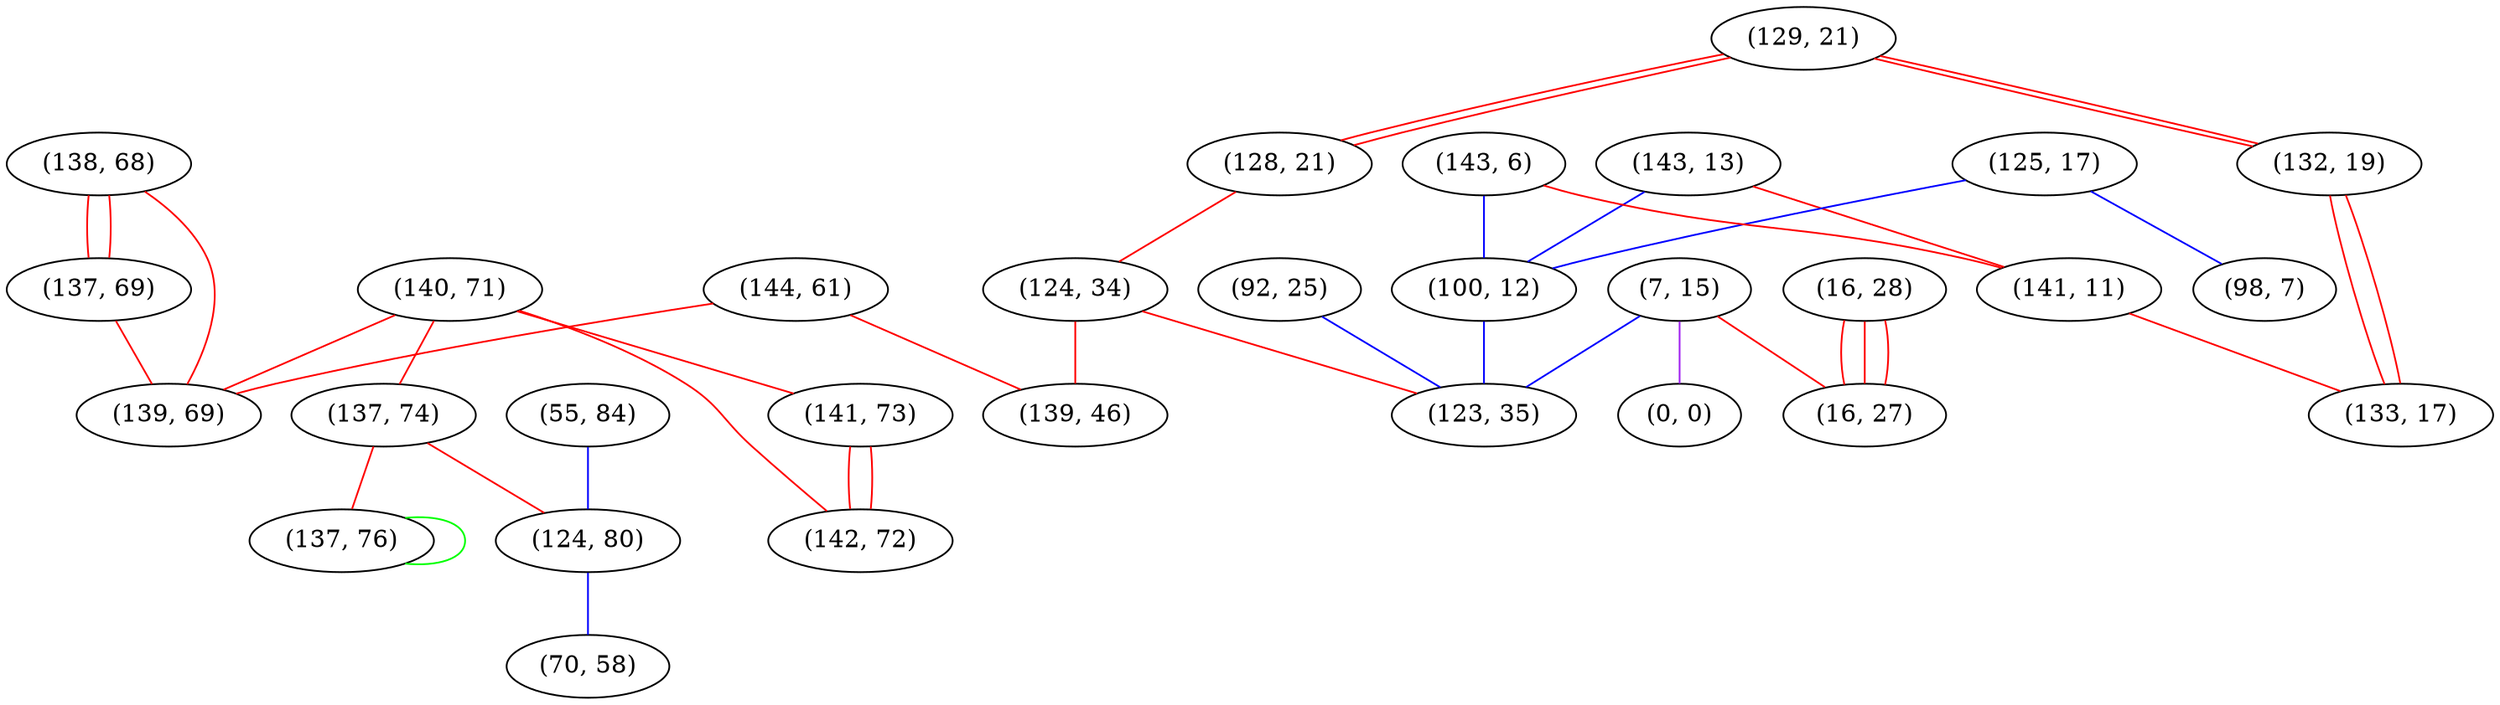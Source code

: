graph "" {
"(129, 21)";
"(143, 13)";
"(138, 68)";
"(140, 71)";
"(144, 61)";
"(16, 28)";
"(137, 74)";
"(125, 17)";
"(128, 21)";
"(7, 15)";
"(132, 19)";
"(143, 6)";
"(55, 84)";
"(124, 34)";
"(139, 46)";
"(141, 73)";
"(92, 25)";
"(142, 72)";
"(137, 76)";
"(141, 11)";
"(98, 7)";
"(0, 0)";
"(133, 17)";
"(137, 69)";
"(139, 69)";
"(124, 80)";
"(16, 27)";
"(100, 12)";
"(70, 58)";
"(123, 35)";
"(129, 21)" -- "(128, 21)"  [color=red, key=0, weight=1];
"(129, 21)" -- "(128, 21)"  [color=red, key=1, weight=1];
"(129, 21)" -- "(132, 19)"  [color=red, key=0, weight=1];
"(129, 21)" -- "(132, 19)"  [color=red, key=1, weight=1];
"(143, 13)" -- "(100, 12)"  [color=blue, key=0, weight=3];
"(143, 13)" -- "(141, 11)"  [color=red, key=0, weight=1];
"(138, 68)" -- "(137, 69)"  [color=red, key=0, weight=1];
"(138, 68)" -- "(137, 69)"  [color=red, key=1, weight=1];
"(138, 68)" -- "(139, 69)"  [color=red, key=0, weight=1];
"(140, 71)" -- "(137, 74)"  [color=red, key=0, weight=1];
"(140, 71)" -- "(141, 73)"  [color=red, key=0, weight=1];
"(140, 71)" -- "(142, 72)"  [color=red, key=0, weight=1];
"(140, 71)" -- "(139, 69)"  [color=red, key=0, weight=1];
"(144, 61)" -- "(139, 46)"  [color=red, key=0, weight=1];
"(144, 61)" -- "(139, 69)"  [color=red, key=0, weight=1];
"(16, 28)" -- "(16, 27)"  [color=red, key=0, weight=1];
"(16, 28)" -- "(16, 27)"  [color=red, key=1, weight=1];
"(16, 28)" -- "(16, 27)"  [color=red, key=2, weight=1];
"(137, 74)" -- "(137, 76)"  [color=red, key=0, weight=1];
"(137, 74)" -- "(124, 80)"  [color=red, key=0, weight=1];
"(125, 17)" -- "(98, 7)"  [color=blue, key=0, weight=3];
"(125, 17)" -- "(100, 12)"  [color=blue, key=0, weight=3];
"(128, 21)" -- "(124, 34)"  [color=red, key=0, weight=1];
"(7, 15)" -- "(16, 27)"  [color=red, key=0, weight=1];
"(7, 15)" -- "(0, 0)"  [color=purple, key=0, weight=4];
"(7, 15)" -- "(123, 35)"  [color=blue, key=0, weight=3];
"(132, 19)" -- "(133, 17)"  [color=red, key=0, weight=1];
"(132, 19)" -- "(133, 17)"  [color=red, key=1, weight=1];
"(143, 6)" -- "(100, 12)"  [color=blue, key=0, weight=3];
"(143, 6)" -- "(141, 11)"  [color=red, key=0, weight=1];
"(55, 84)" -- "(124, 80)"  [color=blue, key=0, weight=3];
"(124, 34)" -- "(123, 35)"  [color=red, key=0, weight=1];
"(124, 34)" -- "(139, 46)"  [color=red, key=0, weight=1];
"(141, 73)" -- "(142, 72)"  [color=red, key=0, weight=1];
"(141, 73)" -- "(142, 72)"  [color=red, key=1, weight=1];
"(92, 25)" -- "(123, 35)"  [color=blue, key=0, weight=3];
"(137, 76)" -- "(137, 76)"  [color=green, key=0, weight=2];
"(141, 11)" -- "(133, 17)"  [color=red, key=0, weight=1];
"(137, 69)" -- "(139, 69)"  [color=red, key=0, weight=1];
"(124, 80)" -- "(70, 58)"  [color=blue, key=0, weight=3];
"(100, 12)" -- "(123, 35)"  [color=blue, key=0, weight=3];
}
